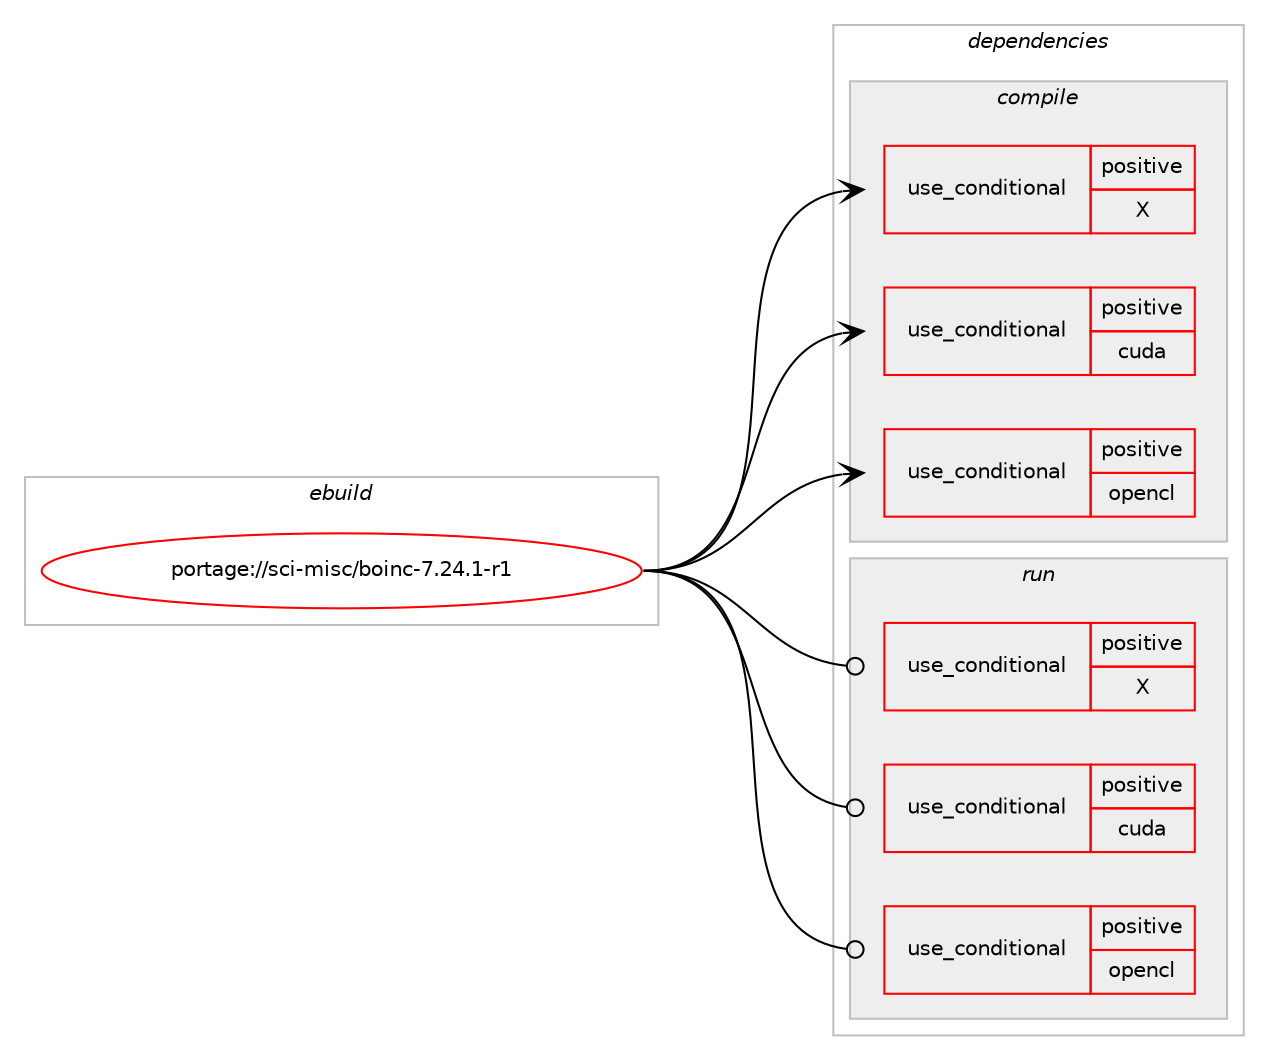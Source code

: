 digraph prolog {

# *************
# Graph options
# *************

newrank=true;
concentrate=true;
compound=true;
graph [rankdir=LR,fontname=Helvetica,fontsize=10,ranksep=1.5];#, ranksep=2.5, nodesep=0.2];
edge  [arrowhead=vee];
node  [fontname=Helvetica,fontsize=10];

# **********
# The ebuild
# **********

subgraph cluster_leftcol {
color=gray;
rank=same;
label=<<i>ebuild</i>>;
id [label="portage://sci-misc/boinc-7.24.1-r1", color=red, width=4, href="../sci-misc/boinc-7.24.1-r1.svg"];
}

# ****************
# The dependencies
# ****************

subgraph cluster_midcol {
color=gray;
label=<<i>dependencies</i>>;
subgraph cluster_compile {
fillcolor="#eeeeee";
style=filled;
label=<<i>compile</i>>;
subgraph cond106064 {
dependency204553 [label=<<TABLE BORDER="0" CELLBORDER="1" CELLSPACING="0" CELLPADDING="4"><TR><TD ROWSPAN="3" CELLPADDING="10">use_conditional</TD></TR><TR><TD>positive</TD></TR><TR><TD>X</TD></TR></TABLE>>, shape=none, color=red];
# *** BEGIN UNKNOWN DEPENDENCY TYPE (TODO) ***
# dependency204553 -> package_dependency(portage://sci-misc/boinc-7.24.1-r1,install,no,dev-libs,glib,none,[,,],[slot(2)],[])
# *** END UNKNOWN DEPENDENCY TYPE (TODO) ***

# *** BEGIN UNKNOWN DEPENDENCY TYPE (TODO) ***
# dependency204553 -> package_dependency(portage://sci-misc/boinc-7.24.1-r1,install,no,media-libs,freeglut,none,[,,],[],[])
# *** END UNKNOWN DEPENDENCY TYPE (TODO) ***

# *** BEGIN UNKNOWN DEPENDENCY TYPE (TODO) ***
# dependency204553 -> package_dependency(portage://sci-misc/boinc-7.24.1-r1,install,no,media-libs,libjpeg-turbo,none,[,,],any_same_slot,[])
# *** END UNKNOWN DEPENDENCY TYPE (TODO) ***

# *** BEGIN UNKNOWN DEPENDENCY TYPE (TODO) ***
# dependency204553 -> package_dependency(portage://sci-misc/boinc-7.24.1-r1,install,no,x11-libs,gtk+,none,[,,],[slot(3)],[])
# *** END UNKNOWN DEPENDENCY TYPE (TODO) ***

# *** BEGIN UNKNOWN DEPENDENCY TYPE (TODO) ***
# dependency204553 -> package_dependency(portage://sci-misc/boinc-7.24.1-r1,install,no,x11-libs,libnotify,none,[,,],[],[])
# *** END UNKNOWN DEPENDENCY TYPE (TODO) ***

# *** BEGIN UNKNOWN DEPENDENCY TYPE (TODO) ***
# dependency204553 -> package_dependency(portage://sci-misc/boinc-7.24.1-r1,install,no,x11-libs,libX11,none,[,,],[],[])
# *** END UNKNOWN DEPENDENCY TYPE (TODO) ***

# *** BEGIN UNKNOWN DEPENDENCY TYPE (TODO) ***
# dependency204553 -> package_dependency(portage://sci-misc/boinc-7.24.1-r1,install,no,x11-libs,libXScrnSaver,none,[,,],[],[])
# *** END UNKNOWN DEPENDENCY TYPE (TODO) ***

# *** BEGIN UNKNOWN DEPENDENCY TYPE (TODO) ***
# dependency204553 -> package_dependency(portage://sci-misc/boinc-7.24.1-r1,install,no,x11-libs,libxcb,none,[,,],any_same_slot,[])
# *** END UNKNOWN DEPENDENCY TYPE (TODO) ***

# *** BEGIN UNKNOWN DEPENDENCY TYPE (TODO) ***
# dependency204553 -> package_dependency(portage://sci-misc/boinc-7.24.1-r1,install,no,x11-libs,wxGTK,none,[,,],[slot(3.2-gtk3)],[use(enable(X),none),use(enable(opengl),none),use(enable(webkit),none)])
# *** END UNKNOWN DEPENDENCY TYPE (TODO) ***

# *** BEGIN UNKNOWN DEPENDENCY TYPE (TODO) ***
# dependency204553 -> package_dependency(portage://sci-misc/boinc-7.24.1-r1,install,no,x11-libs,xcb-util,none,[,,],[],[])
# *** END UNKNOWN DEPENDENCY TYPE (TODO) ***

}
id:e -> dependency204553:w [weight=20,style="solid",arrowhead="vee"];
subgraph cond106065 {
dependency204554 [label=<<TABLE BORDER="0" CELLBORDER="1" CELLSPACING="0" CELLPADDING="4"><TR><TD ROWSPAN="3" CELLPADDING="10">use_conditional</TD></TR><TR><TD>positive</TD></TR><TR><TD>cuda</TD></TR></TABLE>>, shape=none, color=red];
# *** BEGIN UNKNOWN DEPENDENCY TYPE (TODO) ***
# dependency204554 -> package_dependency(portage://sci-misc/boinc-7.24.1-r1,install,no,x11-drivers,nvidia-drivers,none,[,,],[],[])
# *** END UNKNOWN DEPENDENCY TYPE (TODO) ***

}
id:e -> dependency204554:w [weight=20,style="solid",arrowhead="vee"];
subgraph cond106066 {
dependency204555 [label=<<TABLE BORDER="0" CELLBORDER="1" CELLSPACING="0" CELLPADDING="4"><TR><TD ROWSPAN="3" CELLPADDING="10">use_conditional</TD></TR><TR><TD>positive</TD></TR><TR><TD>opencl</TD></TR></TABLE>>, shape=none, color=red];
# *** BEGIN UNKNOWN DEPENDENCY TYPE (TODO) ***
# dependency204555 -> package_dependency(portage://sci-misc/boinc-7.24.1-r1,install,no,virtual,opencl,none,[,,],[],[])
# *** END UNKNOWN DEPENDENCY TYPE (TODO) ***

}
id:e -> dependency204555:w [weight=20,style="solid",arrowhead="vee"];
# *** BEGIN UNKNOWN DEPENDENCY TYPE (TODO) ***
# id -> package_dependency(portage://sci-misc/boinc-7.24.1-r1,install,no,acct-user,boinc,none,[,,],[],[])
# *** END UNKNOWN DEPENDENCY TYPE (TODO) ***

# *** BEGIN UNKNOWN DEPENDENCY TYPE (TODO) ***
# id -> package_dependency(portage://sci-misc/boinc-7.24.1-r1,install,no,app-misc,ca-certificates,none,[,,],[],[])
# *** END UNKNOWN DEPENDENCY TYPE (TODO) ***

# *** BEGIN UNKNOWN DEPENDENCY TYPE (TODO) ***
# id -> package_dependency(portage://sci-misc/boinc-7.24.1-r1,install,no,dev-libs,openssl,none,[,,],any_same_slot,[])
# *** END UNKNOWN DEPENDENCY TYPE (TODO) ***

# *** BEGIN UNKNOWN DEPENDENCY TYPE (TODO) ***
# id -> package_dependency(portage://sci-misc/boinc-7.24.1-r1,install,no,net-misc,curl,none,[,,],[],[use(equal(curl_ssl_gnutls),negative),use(equal(curl_ssl_openssl),negative),use(disable(curl_ssl_axtls),negative),use(disable(curl_ssl_cyassl),negative)])
# *** END UNKNOWN DEPENDENCY TYPE (TODO) ***

# *** BEGIN UNKNOWN DEPENDENCY TYPE (TODO) ***
# id -> package_dependency(portage://sci-misc/boinc-7.24.1-r1,install,no,sys-libs,zlib,none,[,,],[],[])
# *** END UNKNOWN DEPENDENCY TYPE (TODO) ***

}
subgraph cluster_compileandrun {
fillcolor="#eeeeee";
style=filled;
label=<<i>compile and run</i>>;
}
subgraph cluster_run {
fillcolor="#eeeeee";
style=filled;
label=<<i>run</i>>;
subgraph cond106067 {
dependency204556 [label=<<TABLE BORDER="0" CELLBORDER="1" CELLSPACING="0" CELLPADDING="4"><TR><TD ROWSPAN="3" CELLPADDING="10">use_conditional</TD></TR><TR><TD>positive</TD></TR><TR><TD>X</TD></TR></TABLE>>, shape=none, color=red];
# *** BEGIN UNKNOWN DEPENDENCY TYPE (TODO) ***
# dependency204556 -> package_dependency(portage://sci-misc/boinc-7.24.1-r1,run,no,dev-libs,glib,none,[,,],[slot(2)],[])
# *** END UNKNOWN DEPENDENCY TYPE (TODO) ***

# *** BEGIN UNKNOWN DEPENDENCY TYPE (TODO) ***
# dependency204556 -> package_dependency(portage://sci-misc/boinc-7.24.1-r1,run,no,media-libs,freeglut,none,[,,],[],[])
# *** END UNKNOWN DEPENDENCY TYPE (TODO) ***

# *** BEGIN UNKNOWN DEPENDENCY TYPE (TODO) ***
# dependency204556 -> package_dependency(portage://sci-misc/boinc-7.24.1-r1,run,no,media-libs,libjpeg-turbo,none,[,,],any_same_slot,[])
# *** END UNKNOWN DEPENDENCY TYPE (TODO) ***

# *** BEGIN UNKNOWN DEPENDENCY TYPE (TODO) ***
# dependency204556 -> package_dependency(portage://sci-misc/boinc-7.24.1-r1,run,no,x11-libs,gtk+,none,[,,],[slot(3)],[])
# *** END UNKNOWN DEPENDENCY TYPE (TODO) ***

# *** BEGIN UNKNOWN DEPENDENCY TYPE (TODO) ***
# dependency204556 -> package_dependency(portage://sci-misc/boinc-7.24.1-r1,run,no,x11-libs,libnotify,none,[,,],[],[])
# *** END UNKNOWN DEPENDENCY TYPE (TODO) ***

# *** BEGIN UNKNOWN DEPENDENCY TYPE (TODO) ***
# dependency204556 -> package_dependency(portage://sci-misc/boinc-7.24.1-r1,run,no,x11-libs,libX11,none,[,,],[],[])
# *** END UNKNOWN DEPENDENCY TYPE (TODO) ***

# *** BEGIN UNKNOWN DEPENDENCY TYPE (TODO) ***
# dependency204556 -> package_dependency(portage://sci-misc/boinc-7.24.1-r1,run,no,x11-libs,libXScrnSaver,none,[,,],[],[])
# *** END UNKNOWN DEPENDENCY TYPE (TODO) ***

# *** BEGIN UNKNOWN DEPENDENCY TYPE (TODO) ***
# dependency204556 -> package_dependency(portage://sci-misc/boinc-7.24.1-r1,run,no,x11-libs,libxcb,none,[,,],any_same_slot,[])
# *** END UNKNOWN DEPENDENCY TYPE (TODO) ***

# *** BEGIN UNKNOWN DEPENDENCY TYPE (TODO) ***
# dependency204556 -> package_dependency(portage://sci-misc/boinc-7.24.1-r1,run,no,x11-libs,wxGTK,none,[,,],[slot(3.2-gtk3)],[use(enable(X),none),use(enable(opengl),none),use(enable(webkit),none)])
# *** END UNKNOWN DEPENDENCY TYPE (TODO) ***

# *** BEGIN UNKNOWN DEPENDENCY TYPE (TODO) ***
# dependency204556 -> package_dependency(portage://sci-misc/boinc-7.24.1-r1,run,no,x11-libs,xcb-util,none,[,,],[],[])
# *** END UNKNOWN DEPENDENCY TYPE (TODO) ***

}
id:e -> dependency204556:w [weight=20,style="solid",arrowhead="odot"];
subgraph cond106068 {
dependency204557 [label=<<TABLE BORDER="0" CELLBORDER="1" CELLSPACING="0" CELLPADDING="4"><TR><TD ROWSPAN="3" CELLPADDING="10">use_conditional</TD></TR><TR><TD>positive</TD></TR><TR><TD>cuda</TD></TR></TABLE>>, shape=none, color=red];
# *** BEGIN UNKNOWN DEPENDENCY TYPE (TODO) ***
# dependency204557 -> package_dependency(portage://sci-misc/boinc-7.24.1-r1,run,no,x11-drivers,nvidia-drivers,none,[,,],[],[])
# *** END UNKNOWN DEPENDENCY TYPE (TODO) ***

}
id:e -> dependency204557:w [weight=20,style="solid",arrowhead="odot"];
subgraph cond106069 {
dependency204558 [label=<<TABLE BORDER="0" CELLBORDER="1" CELLSPACING="0" CELLPADDING="4"><TR><TD ROWSPAN="3" CELLPADDING="10">use_conditional</TD></TR><TR><TD>positive</TD></TR><TR><TD>opencl</TD></TR></TABLE>>, shape=none, color=red];
# *** BEGIN UNKNOWN DEPENDENCY TYPE (TODO) ***
# dependency204558 -> package_dependency(portage://sci-misc/boinc-7.24.1-r1,run,no,virtual,opencl,none,[,,],[],[])
# *** END UNKNOWN DEPENDENCY TYPE (TODO) ***

}
id:e -> dependency204558:w [weight=20,style="solid",arrowhead="odot"];
# *** BEGIN UNKNOWN DEPENDENCY TYPE (TODO) ***
# id -> package_dependency(portage://sci-misc/boinc-7.24.1-r1,run,no,acct-user,boinc,none,[,,],[],[])
# *** END UNKNOWN DEPENDENCY TYPE (TODO) ***

# *** BEGIN UNKNOWN DEPENDENCY TYPE (TODO) ***
# id -> package_dependency(portage://sci-misc/boinc-7.24.1-r1,run,no,app-misc,ca-certificates,none,[,,],[],[])
# *** END UNKNOWN DEPENDENCY TYPE (TODO) ***

# *** BEGIN UNKNOWN DEPENDENCY TYPE (TODO) ***
# id -> package_dependency(portage://sci-misc/boinc-7.24.1-r1,run,no,dev-libs,openssl,none,[,,],any_same_slot,[])
# *** END UNKNOWN DEPENDENCY TYPE (TODO) ***

# *** BEGIN UNKNOWN DEPENDENCY TYPE (TODO) ***
# id -> package_dependency(portage://sci-misc/boinc-7.24.1-r1,run,no,net-misc,curl,none,[,,],[],[use(equal(curl_ssl_gnutls),negative),use(equal(curl_ssl_openssl),negative),use(disable(curl_ssl_axtls),negative),use(disable(curl_ssl_cyassl),negative)])
# *** END UNKNOWN DEPENDENCY TYPE (TODO) ***

# *** BEGIN UNKNOWN DEPENDENCY TYPE (TODO) ***
# id -> package_dependency(portage://sci-misc/boinc-7.24.1-r1,run,no,sys-apps,util-linux,none,[,,],[],[])
# *** END UNKNOWN DEPENDENCY TYPE (TODO) ***

# *** BEGIN UNKNOWN DEPENDENCY TYPE (TODO) ***
# id -> package_dependency(portage://sci-misc/boinc-7.24.1-r1,run,no,sys-libs,zlib,none,[,,],[],[])
# *** END UNKNOWN DEPENDENCY TYPE (TODO) ***

# *** BEGIN UNKNOWN DEPENDENCY TYPE (TODO) ***
# id -> package_dependency(portage://sci-misc/boinc-7.24.1-r1,run,weak,app-admin,quickswitch,none,[,,],[],[])
# *** END UNKNOWN DEPENDENCY TYPE (TODO) ***

}
}

# **************
# The candidates
# **************

subgraph cluster_choices {
rank=same;
color=gray;
label=<<i>candidates</i>>;

}

}
